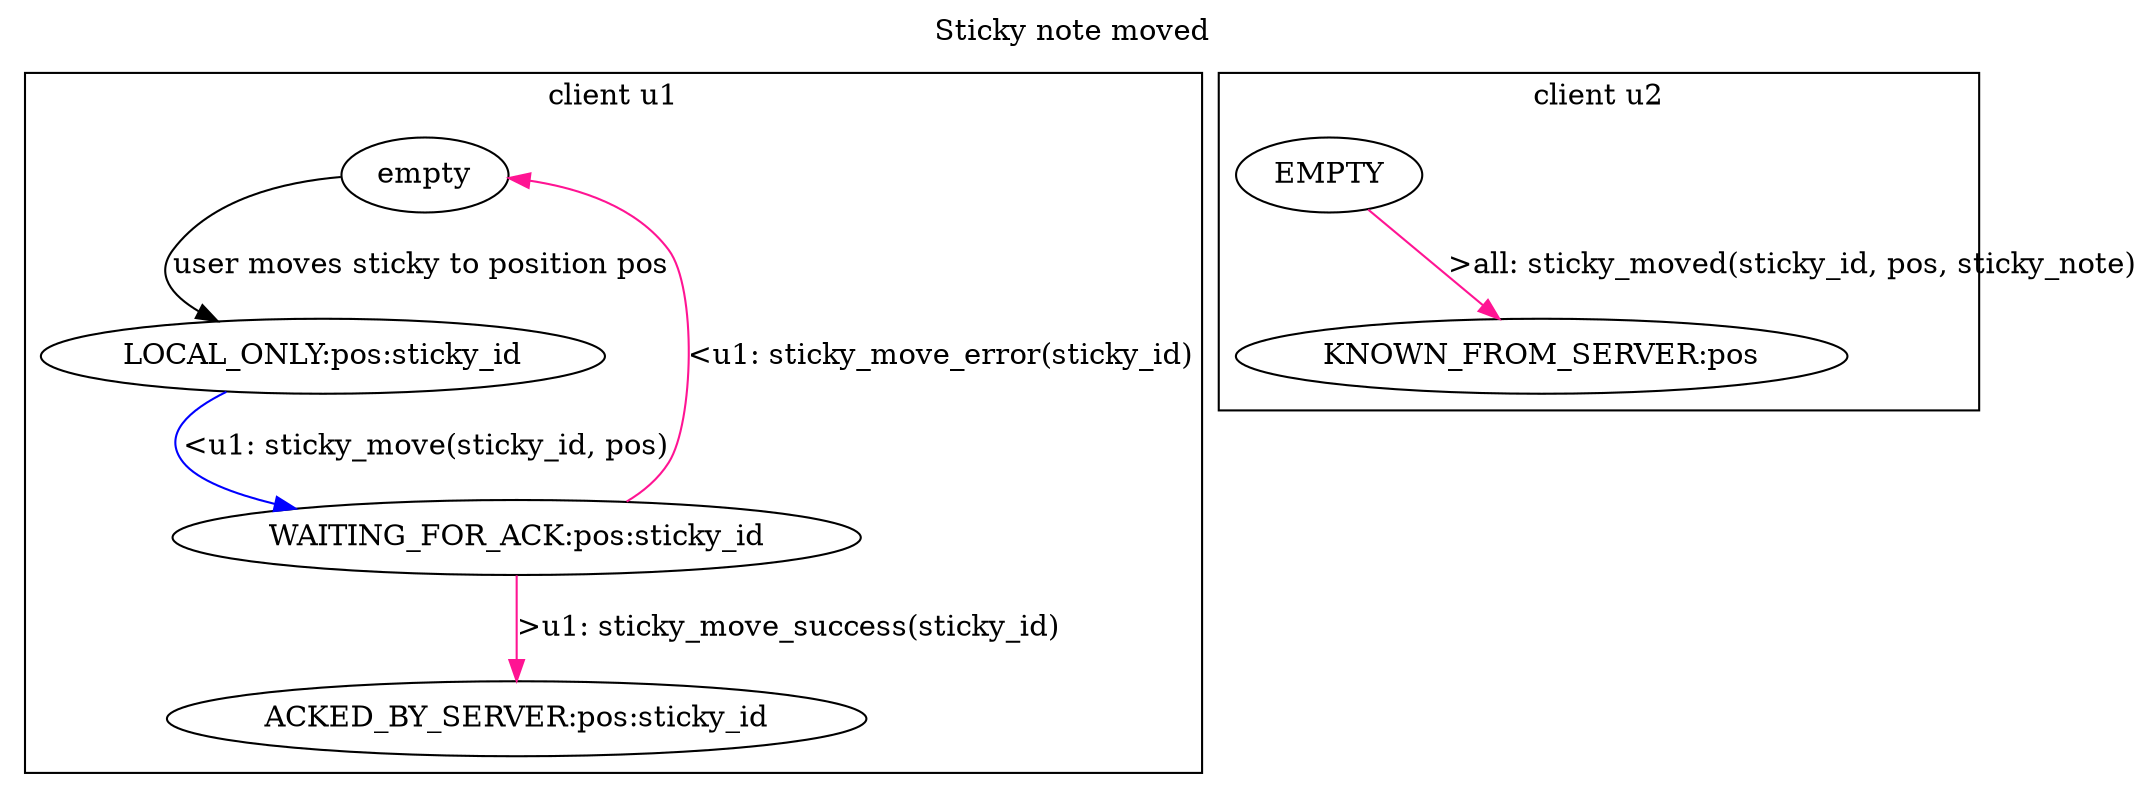 # deeppink = message from server
# blue = message to server

Digraph G {
  labelloc = "t";
  label = "Sticky note moved";

  subgraph cluster_u1 {
    label = "client u1"

    empty
    -> "LOCAL_ONLY:pos:sticky_id"
    [label = "user moves sticky to position pos"]

    "LOCAL_ONLY:pos:sticky_id"
    -> "WAITING_FOR_ACK:pos:sticky_id"
    [label = "<u1: sticky_move(sticky_id, pos)" color = blue]

    "WAITING_FOR_ACK:pos:sticky_id"
    -> "ACKED_BY_SERVER:pos:sticky_id"
    [label = ">u1: sticky_move_success(sticky_id)" color = deeppink]

    // Error cases

    "WAITING_FOR_ACK:pos:sticky_id"
    -> empty
    [label = "<u1: sticky_move_error(sticky_id)" color = deeppink]
  }

  subgraph cluster_u2 {
    label = "client u2"

    EMPTY
    -> "KNOWN_FROM_SERVER:pos"
    [label = ">all: sticky_moved(sticky_id, pos, sticky_note)" color = deeppink]
  }
}
